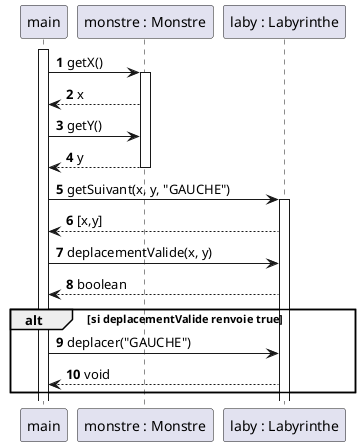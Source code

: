 @startuml

autonumber

participant "main" as m
participant "monstre : Monstre" as p
participant "laby : Labyrinthe" as l

activate m

m -> p : getX()
activate p
m <-- p : x

m -> p : getY()
m <-- p : y
deactivate p

m -> l : getSuivant(x, y, "GAUCHE")
activate l
m <-- l : [x,y]
m -> l : deplacementValide(x, y)
m <-- l : boolean

alt si deplacementValide renvoie true
m -> l : deplacer("GAUCHE")
m <-- l : void
end



@enduml